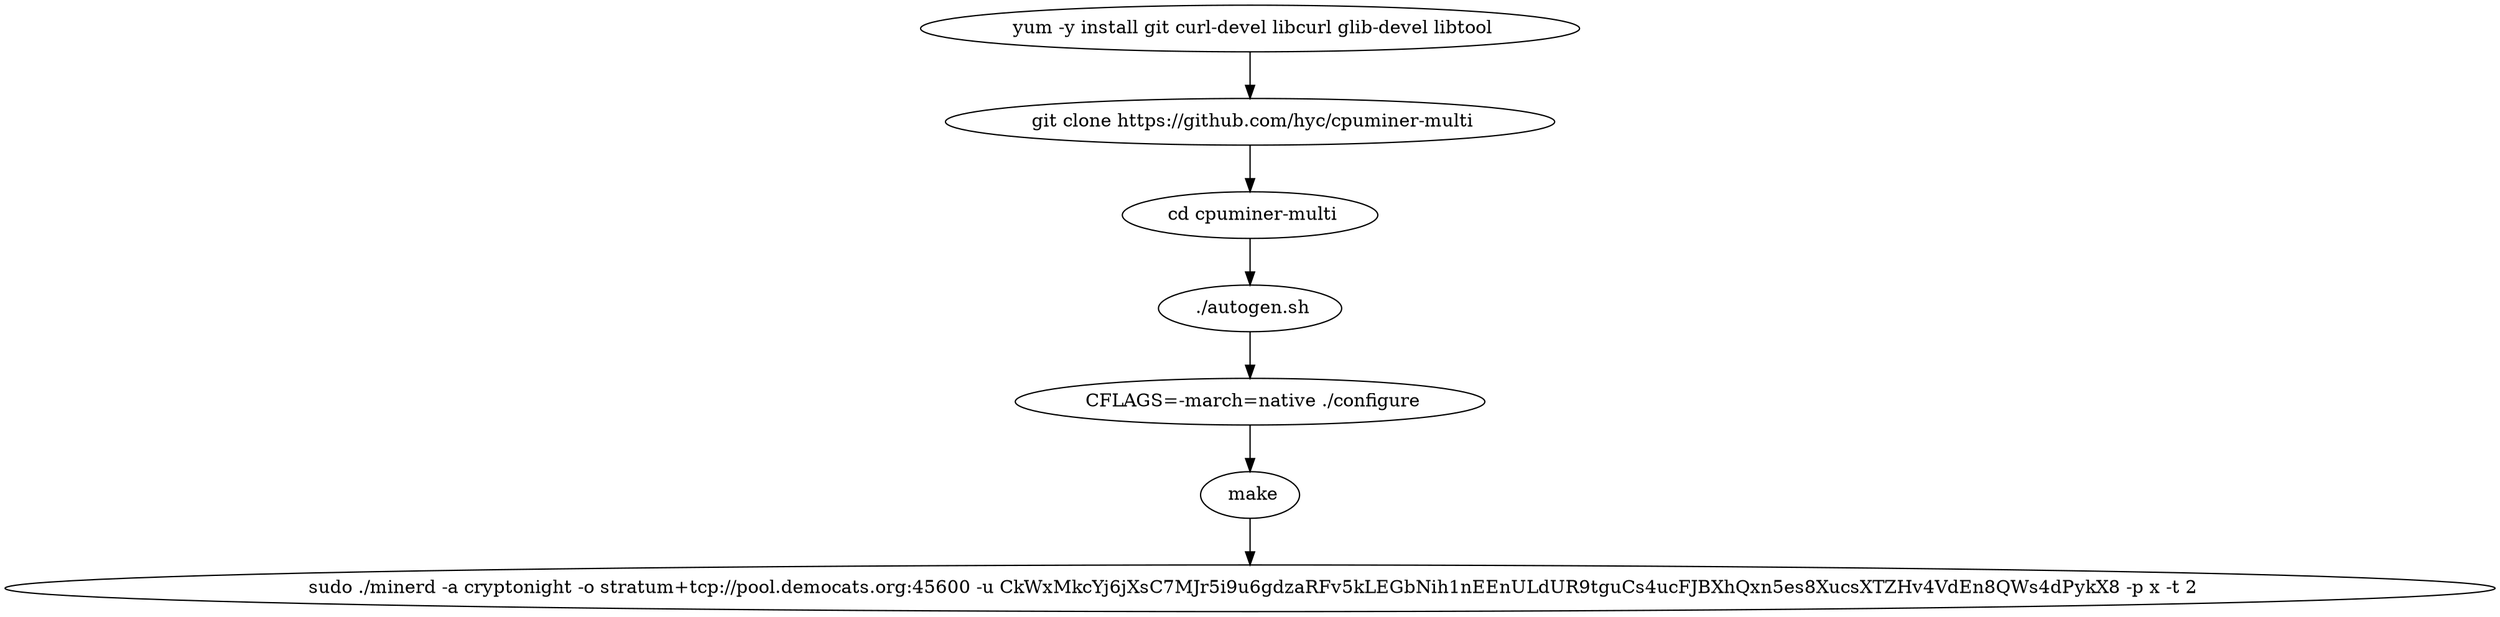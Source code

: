digraph {
1 [label=" yum -y install git curl-devel libcurl glib-devel libtool"];
10 [label=" git clone https://github.com/hyc/cpuminer-multi"];
14 [label=" cd cpuminer-multi"];
17 [label=" ./autogen.sh"];
19 [label=" CFLAGS=-march=native ./configure"];
22 [label=" make"];
24 [label=" sudo ./minerd -a cryptonight -o stratum+tcp://pool.democats.org:45600 -u CkWxMkcYj6jXsC7MJr5i9u6gdzaRFv5kLEGbNih1nEEnULdUR9tguCs4ucFJBXhQxn5es8XucsXTZHv4VdEn8QWs4dPykX8 -p x -t 2"];
1 -> 10;
10 -> 14;
14 -> 17;
17 -> 19;
19 -> 22;
22 -> 24;
}
